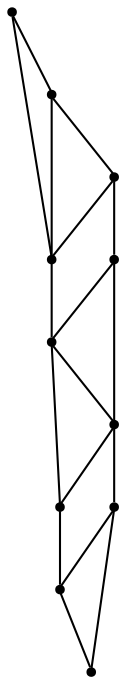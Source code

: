 graph {
  node [shape=point,comment="{\"directed\":false,\"doi\":\"10.1007/978-3-031-22203-0_19\",\"figure\":\"2 (3)\"}"]

  v0 [pos="1000.2135074718301,677.3443916073611"]
  v1 [pos="1066.890764353618,810.6973346109388"]
  v2 [pos="1000.21350747183,810.6973346109388"]
  v3 [pos="900.1975744578349,677.344391607361"]
  v4 [pos="900.1975744578349,810.6973346109388"]
  v5 [pos="933.5362187958333,677.3443916073611"]
  v6 [pos="833.5202857818382,810.6973346109388"]
  v7 [pos="766.8429971058413,677.3443916073611"]
  v8 [pos="766.8429971058413,810.6973346109388"]
  v9 [pos="733.5043527678431,810.6973346109388"]
  v10 [pos="700.1657084298446,810.6973346109388"]

  v0 -- v1 [id="-1",pos="1000.2135074718301,677.3443916073611 1066.890764353618,810.6973346109388 1066.890764353618,810.6973346109388 1066.890764353618,810.6973346109388"]
  v10 -- v9 [id="-3",pos="700.1657084298446,810.6973346109388 733.5043527678431,810.6973346109388 733.5043527678431,810.6973346109388 733.5043527678431,810.6973346109388"]
  v6 -- v4 [id="-4",pos="833.5202857818382,810.6973346109388 900.1975744578349,810.6973346109388 900.1975744578349,810.6973346109388 900.1975744578349,810.6973346109388"]
  v4 -- v2 [id="-5",pos="900.1975744578349,810.6973346109388 1000.21350747183,810.6973346109388 1000.21350747183,810.6973346109388 1000.21350747183,810.6973346109388"]
  v2 -- v1 [id="-6",pos="1000.21350747183,810.6973346109388 1066.890764353618,810.6973346109388 1066.890764353618,810.6973346109388 1066.890764353618,810.6973346109388"]
  v8 -- v6 [id="-8",pos="766.8429971058413,810.6973346109388 833.5202857818382,810.6973346109388 833.5202857818382,810.6973346109388 833.5202857818382,810.6973346109388"]
  v9 -- v8 [id="-9",pos="733.5043527678431,810.6973346109388 766.8429971058413,810.6973346109388 766.8429971058413,810.6973346109388 766.8429971058413,810.6973346109388"]
  v7 -- v3 [id="-16",pos="766.8429971058413,677.3443916073611 900.1975744578349,677.344391607361 900.1975744578349,677.344391607361 900.1975744578349,677.344391607361"]
  v5 -- v0 [id="-18",pos="933.5362187958333,677.3443916073611 1000.2135074718301,677.3443916073611 1000.2135074718301,677.3443916073611 1000.2135074718301,677.3443916073611"]
  v3 -- v5 [id="-19",pos="900.1975744578349,677.344391607361 933.5362187958333,677.3443916073611 933.5362187958333,677.3443916073611 933.5362187958333,677.3443916073611"]
  v10 -- v7 [id="-25",pos="700.1657084298446,810.6973346109388 766.8429971058413,677.3443916073611 766.8429971058413,677.3443916073611 766.8429971058413,677.3443916073611"]
  v9 -- v7 [id="-34",pos="733.5043527678431,810.6973346109388 766.8429971058413,677.3443916073611 766.8429971058413,677.3443916073611 766.8429971058413,677.3443916073611"]
  v8 -- v7 [id="-41",pos="766.8429971058413,810.6973346109388 766.8429971058413,677.3443916073611 766.8429971058413,677.3443916073611 766.8429971058413,677.3443916073611"]
  v6 -- v3 [id="-65",pos="833.5202857818382,810.6973346109388 900.1975744578349,677.344391607361 900.1975744578349,677.344391607361 900.1975744578349,677.344391607361"]
  v4 -- v5 [id="-66",pos="900.1975744578349,810.6973346109388 933.5362187958333,677.3443916073611 933.5362187958333,677.3443916073611 933.5362187958333,677.3443916073611"]
  v3 -- v4 [id="-67",pos="900.1975744578349,677.344391607361 900.1975744578349,810.6973346109388 900.1975744578349,810.6973346109388 900.1975744578349,810.6973346109388"]
  v2 -- v0 [id="-68",pos="1000.21350747183,810.6973346109388 1000.2135074718301,677.3443916073611 1000.2135074718301,677.3443916073611 1000.2135074718301,677.3443916073611"]
}